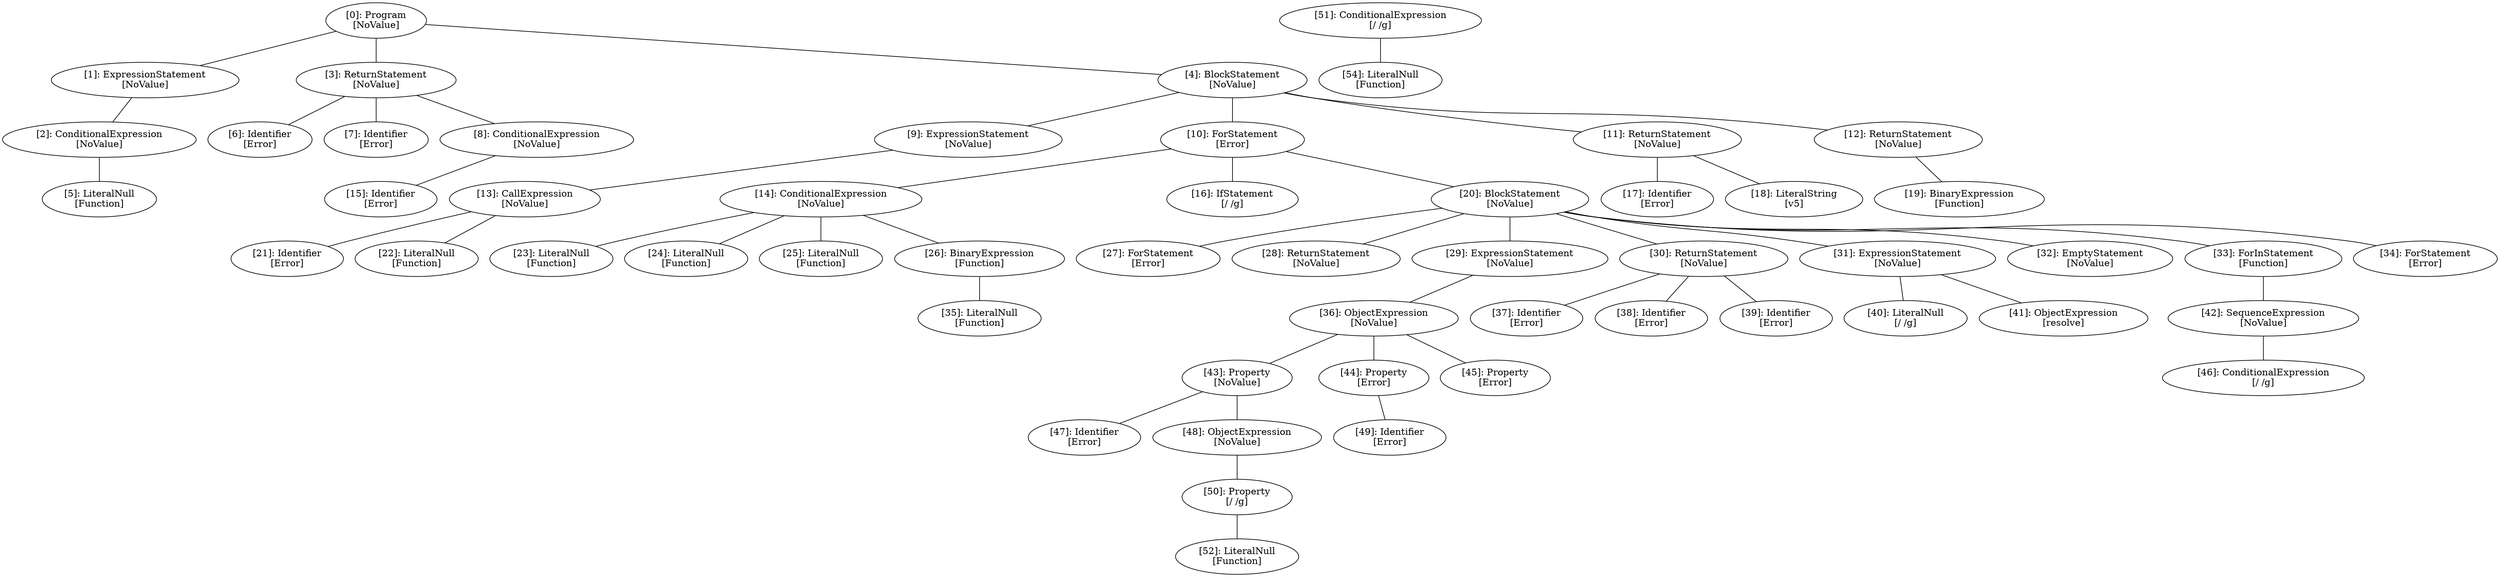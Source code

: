 // Result
graph {
	0 [label="[0]: Program
[NoValue]"]
	1 [label="[1]: ExpressionStatement
[NoValue]"]
	2 [label="[2]: ConditionalExpression
[NoValue]"]
	3 [label="[3]: ReturnStatement
[NoValue]"]
	4 [label="[4]: BlockStatement
[NoValue]"]
	5 [label="[5]: LiteralNull
[Function]"]
	6 [label="[6]: Identifier
[Error]"]
	7 [label="[7]: Identifier
[Error]"]
	8 [label="[8]: ConditionalExpression
[NoValue]"]
	9 [label="[9]: ExpressionStatement
[NoValue]"]
	10 [label="[10]: ForStatement
[Error]"]
	11 [label="[11]: ReturnStatement
[NoValue]"]
	12 [label="[12]: ReturnStatement
[NoValue]"]
	13 [label="[13]: CallExpression
[NoValue]"]
	14 [label="[14]: ConditionalExpression
[NoValue]"]
	15 [label="[15]: Identifier
[Error]"]
	16 [label="[16]: IfStatement
[/ /g]"]
	17 [label="[17]: Identifier
[Error]"]
	18 [label="[18]: LiteralString
[v5]"]
	19 [label="[19]: BinaryExpression
[Function]"]
	20 [label="[20]: BlockStatement
[NoValue]"]
	21 [label="[21]: Identifier
[Error]"]
	22 [label="[22]: LiteralNull
[Function]"]
	23 [label="[23]: LiteralNull
[Function]"]
	24 [label="[24]: LiteralNull
[Function]"]
	25 [label="[25]: LiteralNull
[Function]"]
	26 [label="[26]: BinaryExpression
[Function]"]
	27 [label="[27]: ForStatement
[Error]"]
	28 [label="[28]: ReturnStatement
[NoValue]"]
	29 [label="[29]: ExpressionStatement
[NoValue]"]
	30 [label="[30]: ReturnStatement
[NoValue]"]
	31 [label="[31]: ExpressionStatement
[NoValue]"]
	32 [label="[32]: EmptyStatement
[NoValue]"]
	33 [label="[33]: ForInStatement
[Function]"]
	34 [label="[34]: ForStatement
[Error]"]
	35 [label="[35]: LiteralNull
[Function]"]
	36 [label="[36]: ObjectExpression
[NoValue]"]
	37 [label="[37]: Identifier
[Error]"]
	38 [label="[38]: Identifier
[Error]"]
	39 [label="[39]: Identifier
[Error]"]
	40 [label="[40]: LiteralNull
[/ /g]"]
	41 [label="[41]: ObjectExpression
[resolve]"]
	42 [label="[42]: SequenceExpression
[NoValue]"]
	43 [label="[43]: Property
[NoValue]"]
	44 [label="[44]: Property
[Error]"]
	45 [label="[45]: Property
[Error]"]
	46 [label="[46]: ConditionalExpression
[/ /g]"]
	47 [label="[47]: Identifier
[Error]"]
	48 [label="[48]: ObjectExpression
[NoValue]"]
	49 [label="[49]: Identifier
[Error]"]
	50 [label="[50]: Property
[/ /g]"]
	51 [label="[51]: ConditionalExpression
[/ /g]"]
	52 [label="[52]: LiteralNull
[Function]"]
	54 [label="[54]: LiteralNull
[Function]"]
	0 -- 1
	0 -- 3
	0 -- 4
	1 -- 2
	2 -- 5
	3 -- 6
	3 -- 7
	3 -- 8
	4 -- 9
	4 -- 10
	4 -- 11
	4 -- 12
	8 -- 15
	9 -- 13
	10 -- 14
	10 -- 16
	10 -- 20
	11 -- 17
	11 -- 18
	12 -- 19
	13 -- 21
	13 -- 22
	14 -- 23
	14 -- 24
	14 -- 25
	14 -- 26
	20 -- 27
	20 -- 28
	20 -- 29
	20 -- 30
	20 -- 31
	20 -- 32
	20 -- 33
	20 -- 34
	26 -- 35
	29 -- 36
	30 -- 37
	30 -- 38
	30 -- 39
	31 -- 40
	31 -- 41
	33 -- 42
	36 -- 43
	36 -- 44
	36 -- 45
	42 -- 46
	43 -- 47
	43 -- 48
	44 -- 49
	48 -- 50
	50 -- 52
	51 -- 54
}
